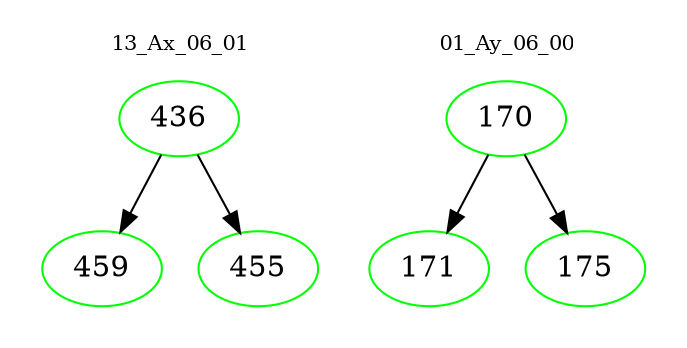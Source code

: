 digraph{
subgraph cluster_0 {
color = white
label = "13_Ax_06_01";
fontsize=10;
T0_436 [label="436", color="green"]
T0_436 -> T0_459 [color="black"]
T0_459 [label="459", color="green"]
T0_436 -> T0_455 [color="black"]
T0_455 [label="455", color="green"]
}
subgraph cluster_1 {
color = white
label = "01_Ay_06_00";
fontsize=10;
T1_170 [label="170", color="green"]
T1_170 -> T1_171 [color="black"]
T1_171 [label="171", color="green"]
T1_170 -> T1_175 [color="black"]
T1_175 [label="175", color="green"]
}
}
